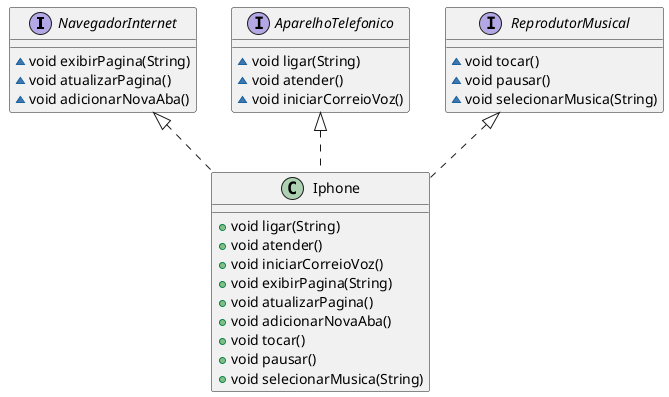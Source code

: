 @startuml

interface NavegadorInternet {
~ void exibirPagina(String)
~ void atualizarPagina()
~ void adicionarNovaAba()
}

interface AparelhoTelefonico {
~ void ligar(String)
~ void atender()
~ void iniciarCorreioVoz()
}

class Iphone {
+ void ligar(String)
+ void atender()
+ void iniciarCorreioVoz()
+ void exibirPagina(String)
+ void atualizarPagina()
+ void adicionarNovaAba()
+ void tocar()
+ void pausar()
+ void selecionarMusica(String)
}

interface ReprodutorMusical {
~ void tocar()
~ void pausar()
~ void selecionarMusica(String)
}


AparelhoTelefonico <|.. Iphone
NavegadorInternet <|.. Iphone
ReprodutorMusical <|.. Iphone
@enduml